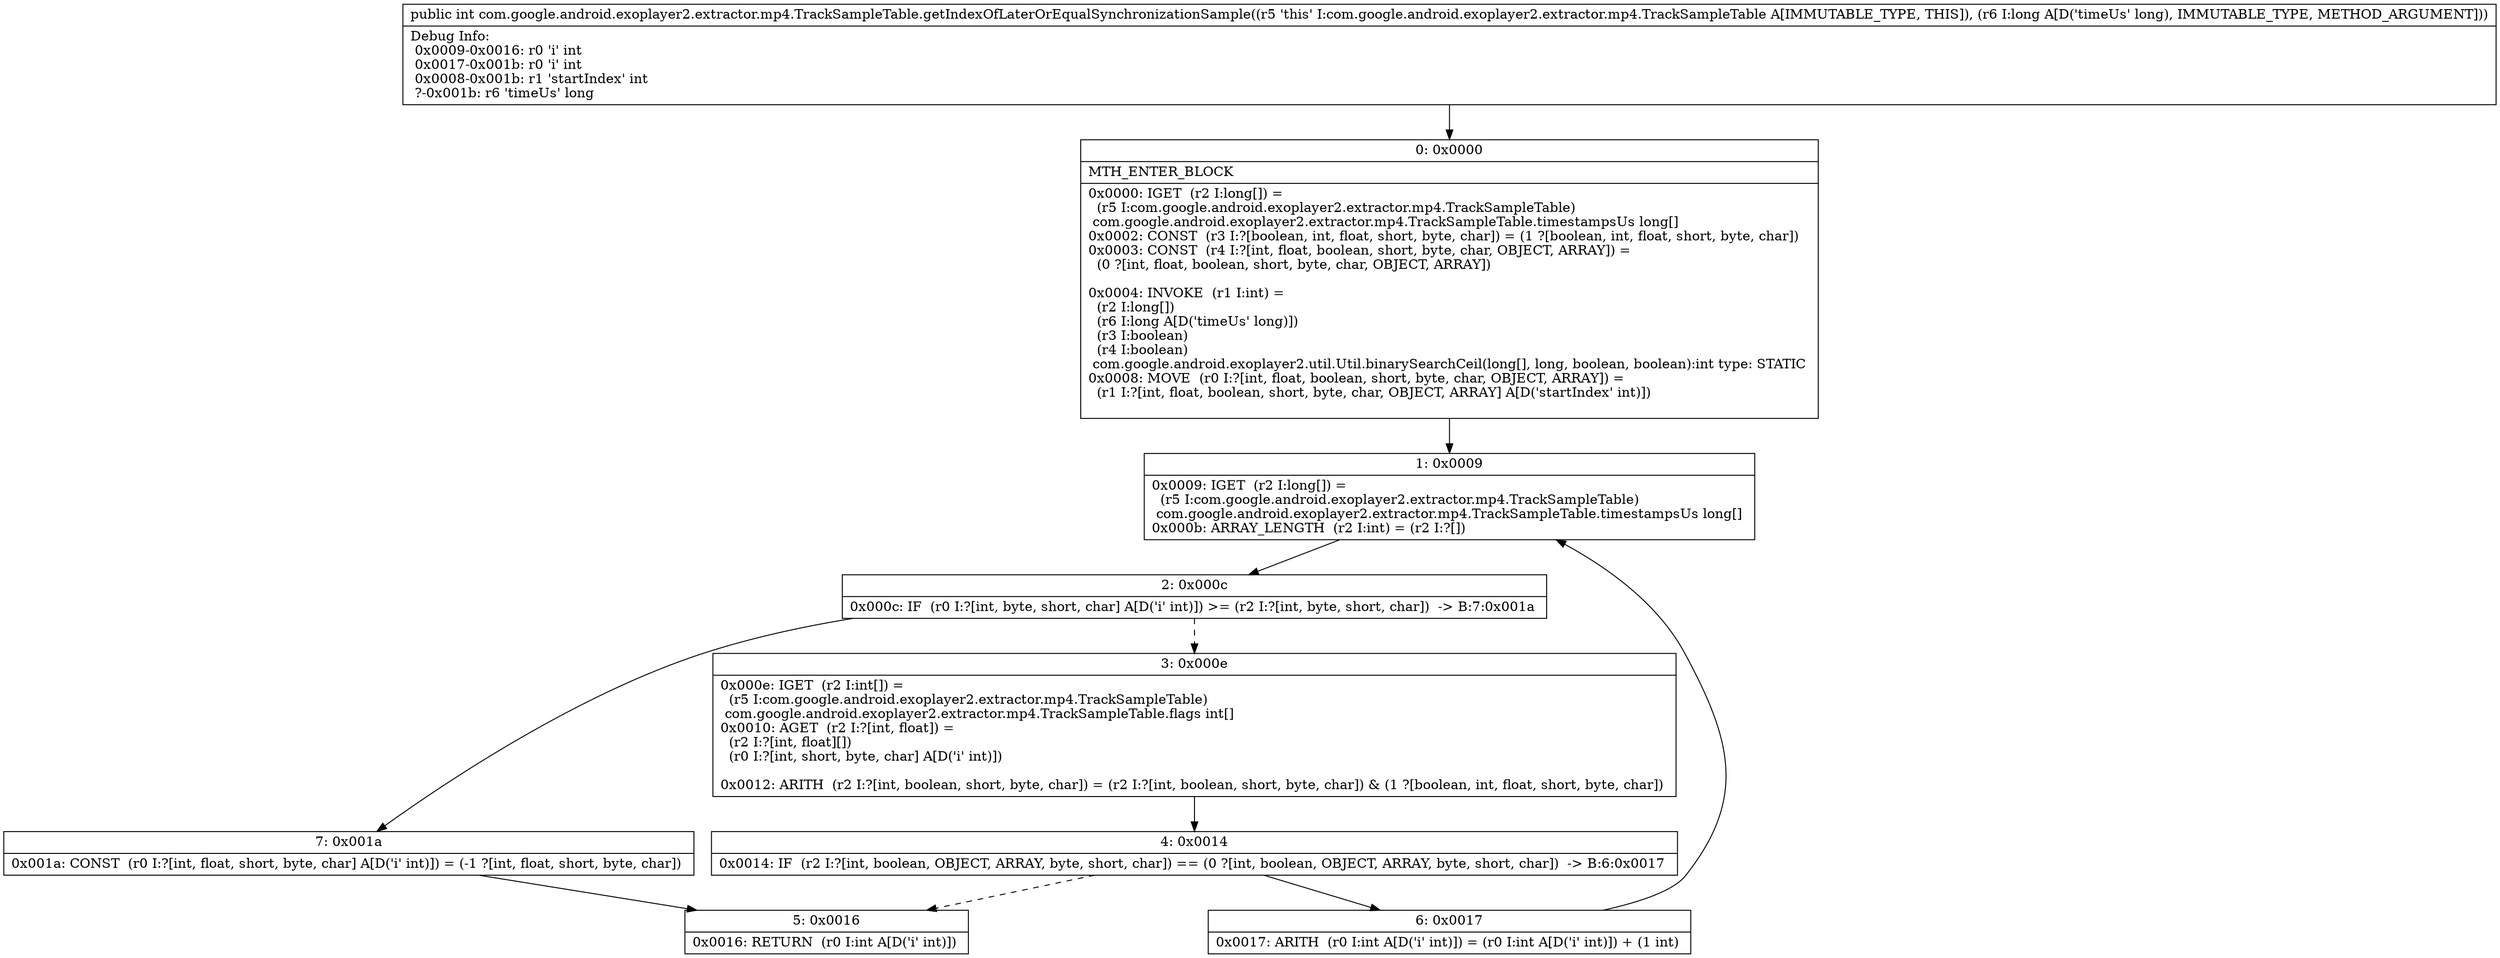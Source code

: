 digraph "CFG forcom.google.android.exoplayer2.extractor.mp4.TrackSampleTable.getIndexOfLaterOrEqualSynchronizationSample(J)I" {
Node_0 [shape=record,label="{0\:\ 0x0000|MTH_ENTER_BLOCK\l|0x0000: IGET  (r2 I:long[]) = \l  (r5 I:com.google.android.exoplayer2.extractor.mp4.TrackSampleTable)\l com.google.android.exoplayer2.extractor.mp4.TrackSampleTable.timestampsUs long[] \l0x0002: CONST  (r3 I:?[boolean, int, float, short, byte, char]) = (1 ?[boolean, int, float, short, byte, char]) \l0x0003: CONST  (r4 I:?[int, float, boolean, short, byte, char, OBJECT, ARRAY]) = \l  (0 ?[int, float, boolean, short, byte, char, OBJECT, ARRAY])\l \l0x0004: INVOKE  (r1 I:int) = \l  (r2 I:long[])\l  (r6 I:long A[D('timeUs' long)])\l  (r3 I:boolean)\l  (r4 I:boolean)\l com.google.android.exoplayer2.util.Util.binarySearchCeil(long[], long, boolean, boolean):int type: STATIC \l0x0008: MOVE  (r0 I:?[int, float, boolean, short, byte, char, OBJECT, ARRAY]) = \l  (r1 I:?[int, float, boolean, short, byte, char, OBJECT, ARRAY] A[D('startIndex' int)])\l \l}"];
Node_1 [shape=record,label="{1\:\ 0x0009|0x0009: IGET  (r2 I:long[]) = \l  (r5 I:com.google.android.exoplayer2.extractor.mp4.TrackSampleTable)\l com.google.android.exoplayer2.extractor.mp4.TrackSampleTable.timestampsUs long[] \l0x000b: ARRAY_LENGTH  (r2 I:int) = (r2 I:?[]) \l}"];
Node_2 [shape=record,label="{2\:\ 0x000c|0x000c: IF  (r0 I:?[int, byte, short, char] A[D('i' int)]) \>= (r2 I:?[int, byte, short, char])  \-\> B:7:0x001a \l}"];
Node_3 [shape=record,label="{3\:\ 0x000e|0x000e: IGET  (r2 I:int[]) = \l  (r5 I:com.google.android.exoplayer2.extractor.mp4.TrackSampleTable)\l com.google.android.exoplayer2.extractor.mp4.TrackSampleTable.flags int[] \l0x0010: AGET  (r2 I:?[int, float]) = \l  (r2 I:?[int, float][])\l  (r0 I:?[int, short, byte, char] A[D('i' int)])\l \l0x0012: ARITH  (r2 I:?[int, boolean, short, byte, char]) = (r2 I:?[int, boolean, short, byte, char]) & (1 ?[boolean, int, float, short, byte, char]) \l}"];
Node_4 [shape=record,label="{4\:\ 0x0014|0x0014: IF  (r2 I:?[int, boolean, OBJECT, ARRAY, byte, short, char]) == (0 ?[int, boolean, OBJECT, ARRAY, byte, short, char])  \-\> B:6:0x0017 \l}"];
Node_5 [shape=record,label="{5\:\ 0x0016|0x0016: RETURN  (r0 I:int A[D('i' int)]) \l}"];
Node_6 [shape=record,label="{6\:\ 0x0017|0x0017: ARITH  (r0 I:int A[D('i' int)]) = (r0 I:int A[D('i' int)]) + (1 int) \l}"];
Node_7 [shape=record,label="{7\:\ 0x001a|0x001a: CONST  (r0 I:?[int, float, short, byte, char] A[D('i' int)]) = (\-1 ?[int, float, short, byte, char]) \l}"];
MethodNode[shape=record,label="{public int com.google.android.exoplayer2.extractor.mp4.TrackSampleTable.getIndexOfLaterOrEqualSynchronizationSample((r5 'this' I:com.google.android.exoplayer2.extractor.mp4.TrackSampleTable A[IMMUTABLE_TYPE, THIS]), (r6 I:long A[D('timeUs' long), IMMUTABLE_TYPE, METHOD_ARGUMENT]))  | Debug Info:\l  0x0009\-0x0016: r0 'i' int\l  0x0017\-0x001b: r0 'i' int\l  0x0008\-0x001b: r1 'startIndex' int\l  ?\-0x001b: r6 'timeUs' long\l}"];
MethodNode -> Node_0;
Node_0 -> Node_1;
Node_1 -> Node_2;
Node_2 -> Node_3[style=dashed];
Node_2 -> Node_7;
Node_3 -> Node_4;
Node_4 -> Node_5[style=dashed];
Node_4 -> Node_6;
Node_6 -> Node_1;
Node_7 -> Node_5;
}

